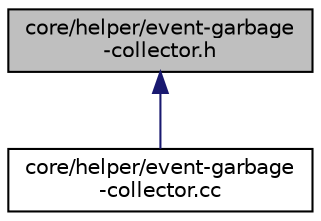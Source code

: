 digraph "core/helper/event-garbage-collector.h"
{
  edge [fontname="Helvetica",fontsize="10",labelfontname="Helvetica",labelfontsize="10"];
  node [fontname="Helvetica",fontsize="10",shape=record];
  Node1 [label="core/helper/event-garbage\l-collector.h",height=0.2,width=0.4,color="black", fillcolor="grey75", style="filled", fontcolor="black"];
  Node1 -> Node2 [dir="back",color="midnightblue",fontsize="10",style="solid"];
  Node2 [label="core/helper/event-garbage\l-collector.cc",height=0.2,width=0.4,color="black", fillcolor="white", style="filled",URL="$d1/d03/event-garbage-collector_8cc.html"];
}
